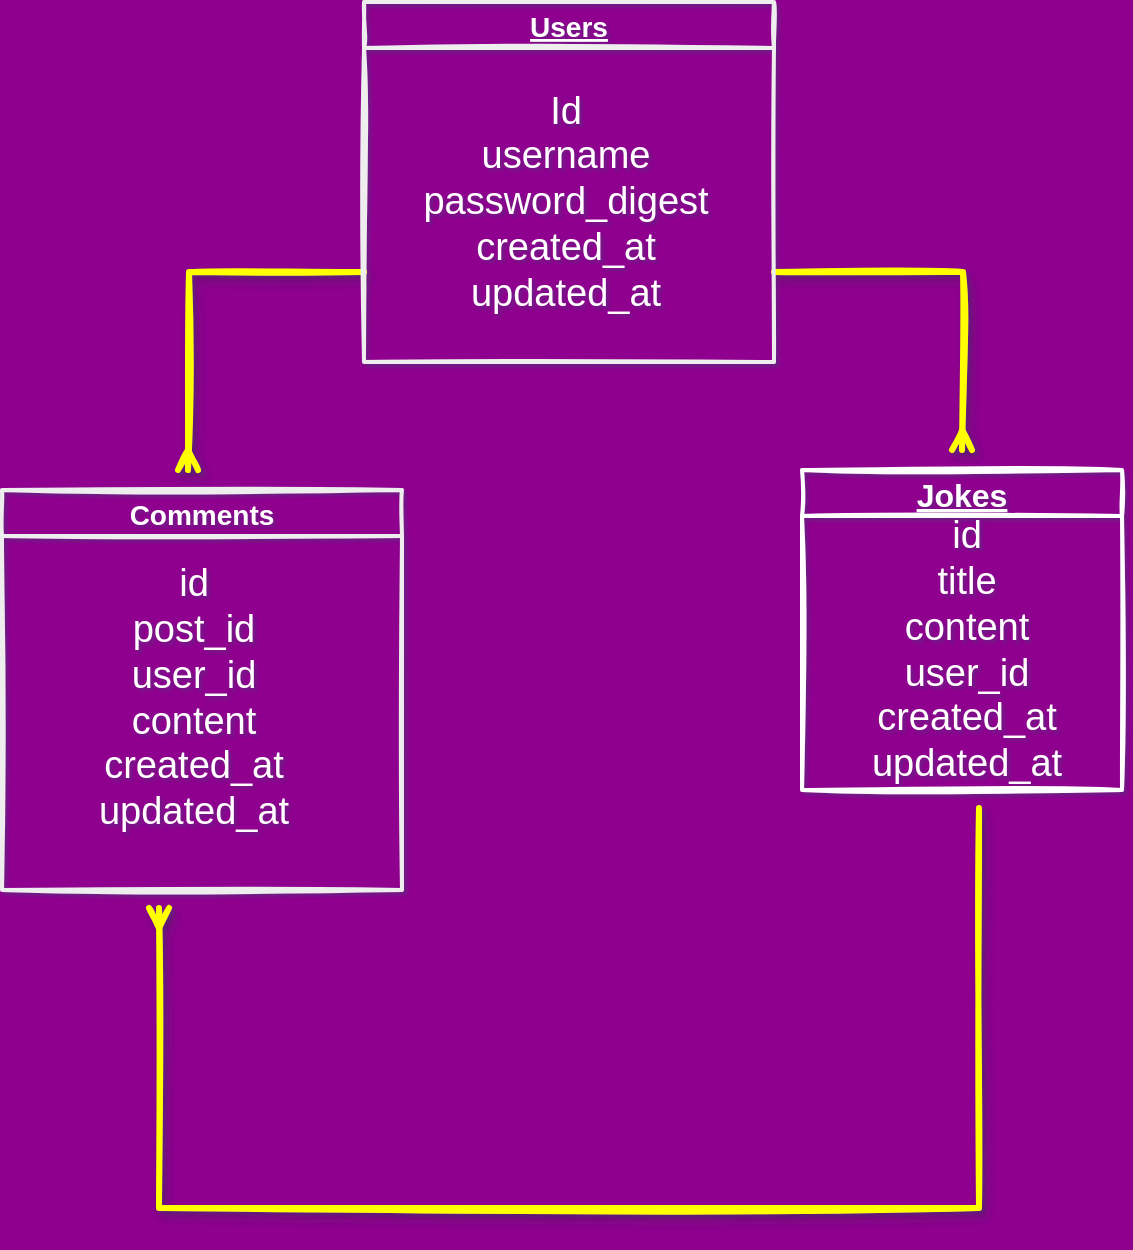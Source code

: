 <mxfile version="14.9.3" type="github">
  <diagram id="kIdQHwiV4txd9vQTz91r" name="Page-1">
    <mxGraphModel dx="1319" dy="635" grid="0" gridSize="10" guides="1" tooltips="1" connect="1" arrows="1" fold="1" page="1" pageScale="1" pageWidth="850" pageHeight="1100" background="#8F008F" math="0" shadow="1">
      <root>
        <mxCell id="0" />
        <mxCell id="1" parent="0" />
        <mxCell id="sVCISHk9d0EKlbh-t98Z-10" style="edgeStyle=orthogonalEdgeStyle;rounded=0;orthogonalLoop=1;jettySize=auto;html=1;exitX=0;exitY=0.75;exitDx=0;exitDy=0;startArrow=none;startFill=0;sketch=1;endArrow=ERmany;endFill=0;shadow=1;strokeWidth=3;labelBackgroundColor=#FAD9D5;strokeColor=#FFFF00;" edge="1" parent="1" source="sVCISHk9d0EKlbh-t98Z-2">
          <mxGeometry relative="1" as="geometry">
            <mxPoint x="245" y="291" as="targetPoint" />
          </mxGeometry>
        </mxCell>
        <mxCell id="sVCISHk9d0EKlbh-t98Z-11" style="edgeStyle=orthogonalEdgeStyle;rounded=0;sketch=1;orthogonalLoop=1;jettySize=auto;html=1;exitX=1;exitY=0.75;exitDx=0;exitDy=0;shadow=1;startArrow=none;startFill=0;endArrow=ERmany;endFill=0;strokeWidth=3;labelBackgroundColor=#FAD9D5;strokeColor=#FFFF00;" edge="1" parent="1" source="sVCISHk9d0EKlbh-t98Z-2">
          <mxGeometry relative="1" as="geometry">
            <mxPoint x="632" y="281" as="targetPoint" />
          </mxGeometry>
        </mxCell>
        <mxCell id="sVCISHk9d0EKlbh-t98Z-2" value="Users" style="swimlane;sketch=1;strokeWidth=2;strokeColor=#EEEEEE;fontColor=#FFFFFF;fontStyle=5;fontSize=14;fillColor=none;" vertex="1" parent="1">
          <mxGeometry x="333" y="57" width="205" height="180" as="geometry" />
        </mxCell>
        <mxCell id="sVCISHk9d0EKlbh-t98Z-8" value="&lt;font style=&quot;font-size: 19px&quot;&gt;Id&lt;br&gt;username&lt;br&gt;password_digest&lt;br&gt;created_at&lt;br&gt;updated_at&lt;/font&gt;" style="text;html=1;strokeColor=none;fillColor=none;align=center;verticalAlign=middle;whiteSpace=wrap;rounded=0;sketch=1;fontColor=#FFFFFF;" vertex="1" parent="sVCISHk9d0EKlbh-t98Z-2">
          <mxGeometry x="21" y="40" width="160" height="120" as="geometry" />
        </mxCell>
        <mxCell id="sVCISHk9d0EKlbh-t98Z-5" value="Comments" style="swimlane;sketch=1;strokeWidth=2;strokeColor=#EEEEEE;fontColor=#FFFFFF;fontSize=14;fillColor=none;" vertex="1" parent="1">
          <mxGeometry x="152" y="301" width="200" height="200" as="geometry" />
        </mxCell>
        <mxCell id="sVCISHk9d0EKlbh-t98Z-6" value="&lt;font style=&quot;font-size: 19px&quot;&gt;id&lt;br&gt;post_id&lt;br&gt;user_id&lt;br&gt;content&lt;br&gt;created_at&lt;br&gt;updated_at&lt;/font&gt;" style="text;html=1;strokeColor=none;fillColor=none;align=center;verticalAlign=middle;whiteSpace=wrap;rounded=0;sketch=1;fontColor=#FFFFFF;" vertex="1" parent="sVCISHk9d0EKlbh-t98Z-5">
          <mxGeometry x="11" y="29" width="170" height="150" as="geometry" />
        </mxCell>
        <mxCell id="sVCISHk9d0EKlbh-t98Z-3" value="Jokes" style="swimlane;fontStyle=5;startSize=23;sketch=1;strokeWidth=2;labelBackgroundColor=none;fontColor=#FFFFFF;fontSize=16;fillColor=none;swimlaneFillColor=none;strokeColor=#FFFFFF;" vertex="1" parent="1">
          <mxGeometry x="552" y="291" width="160" height="160" as="geometry" />
        </mxCell>
        <mxCell id="sVCISHk9d0EKlbh-t98Z-7" value="&lt;font style=&quot;font-size: 19px&quot;&gt;id&lt;br&gt;title&lt;br&gt;content&lt;br&gt;user_id&lt;br&gt;created_at&lt;br&gt;updated_at&lt;/font&gt;" style="text;html=1;strokeColor=none;fillColor=none;align=center;verticalAlign=middle;whiteSpace=wrap;rounded=0;sketch=1;fontColor=#FFFFFF;" vertex="1" parent="sVCISHk9d0EKlbh-t98Z-3">
          <mxGeometry x="15" y="30" width="135" height="120" as="geometry" />
        </mxCell>
        <mxCell id="sVCISHk9d0EKlbh-t98Z-12" style="edgeStyle=orthogonalEdgeStyle;rounded=0;sketch=1;orthogonalLoop=1;jettySize=auto;html=1;shadow=1;startArrow=none;startFill=0;endArrow=ERmany;endFill=0;strokeWidth=3;labelBackgroundColor=#FAD9D5;strokeColor=#FFFF00;" edge="1" parent="1">
          <mxGeometry relative="1" as="geometry">
            <mxPoint x="230.5" y="510" as="targetPoint" />
            <mxPoint x="640.5" y="460" as="sourcePoint" />
            <Array as="points">
              <mxPoint x="640.5" y="660" />
              <mxPoint x="230.5" y="660" />
            </Array>
          </mxGeometry>
        </mxCell>
      </root>
    </mxGraphModel>
  </diagram>
</mxfile>
